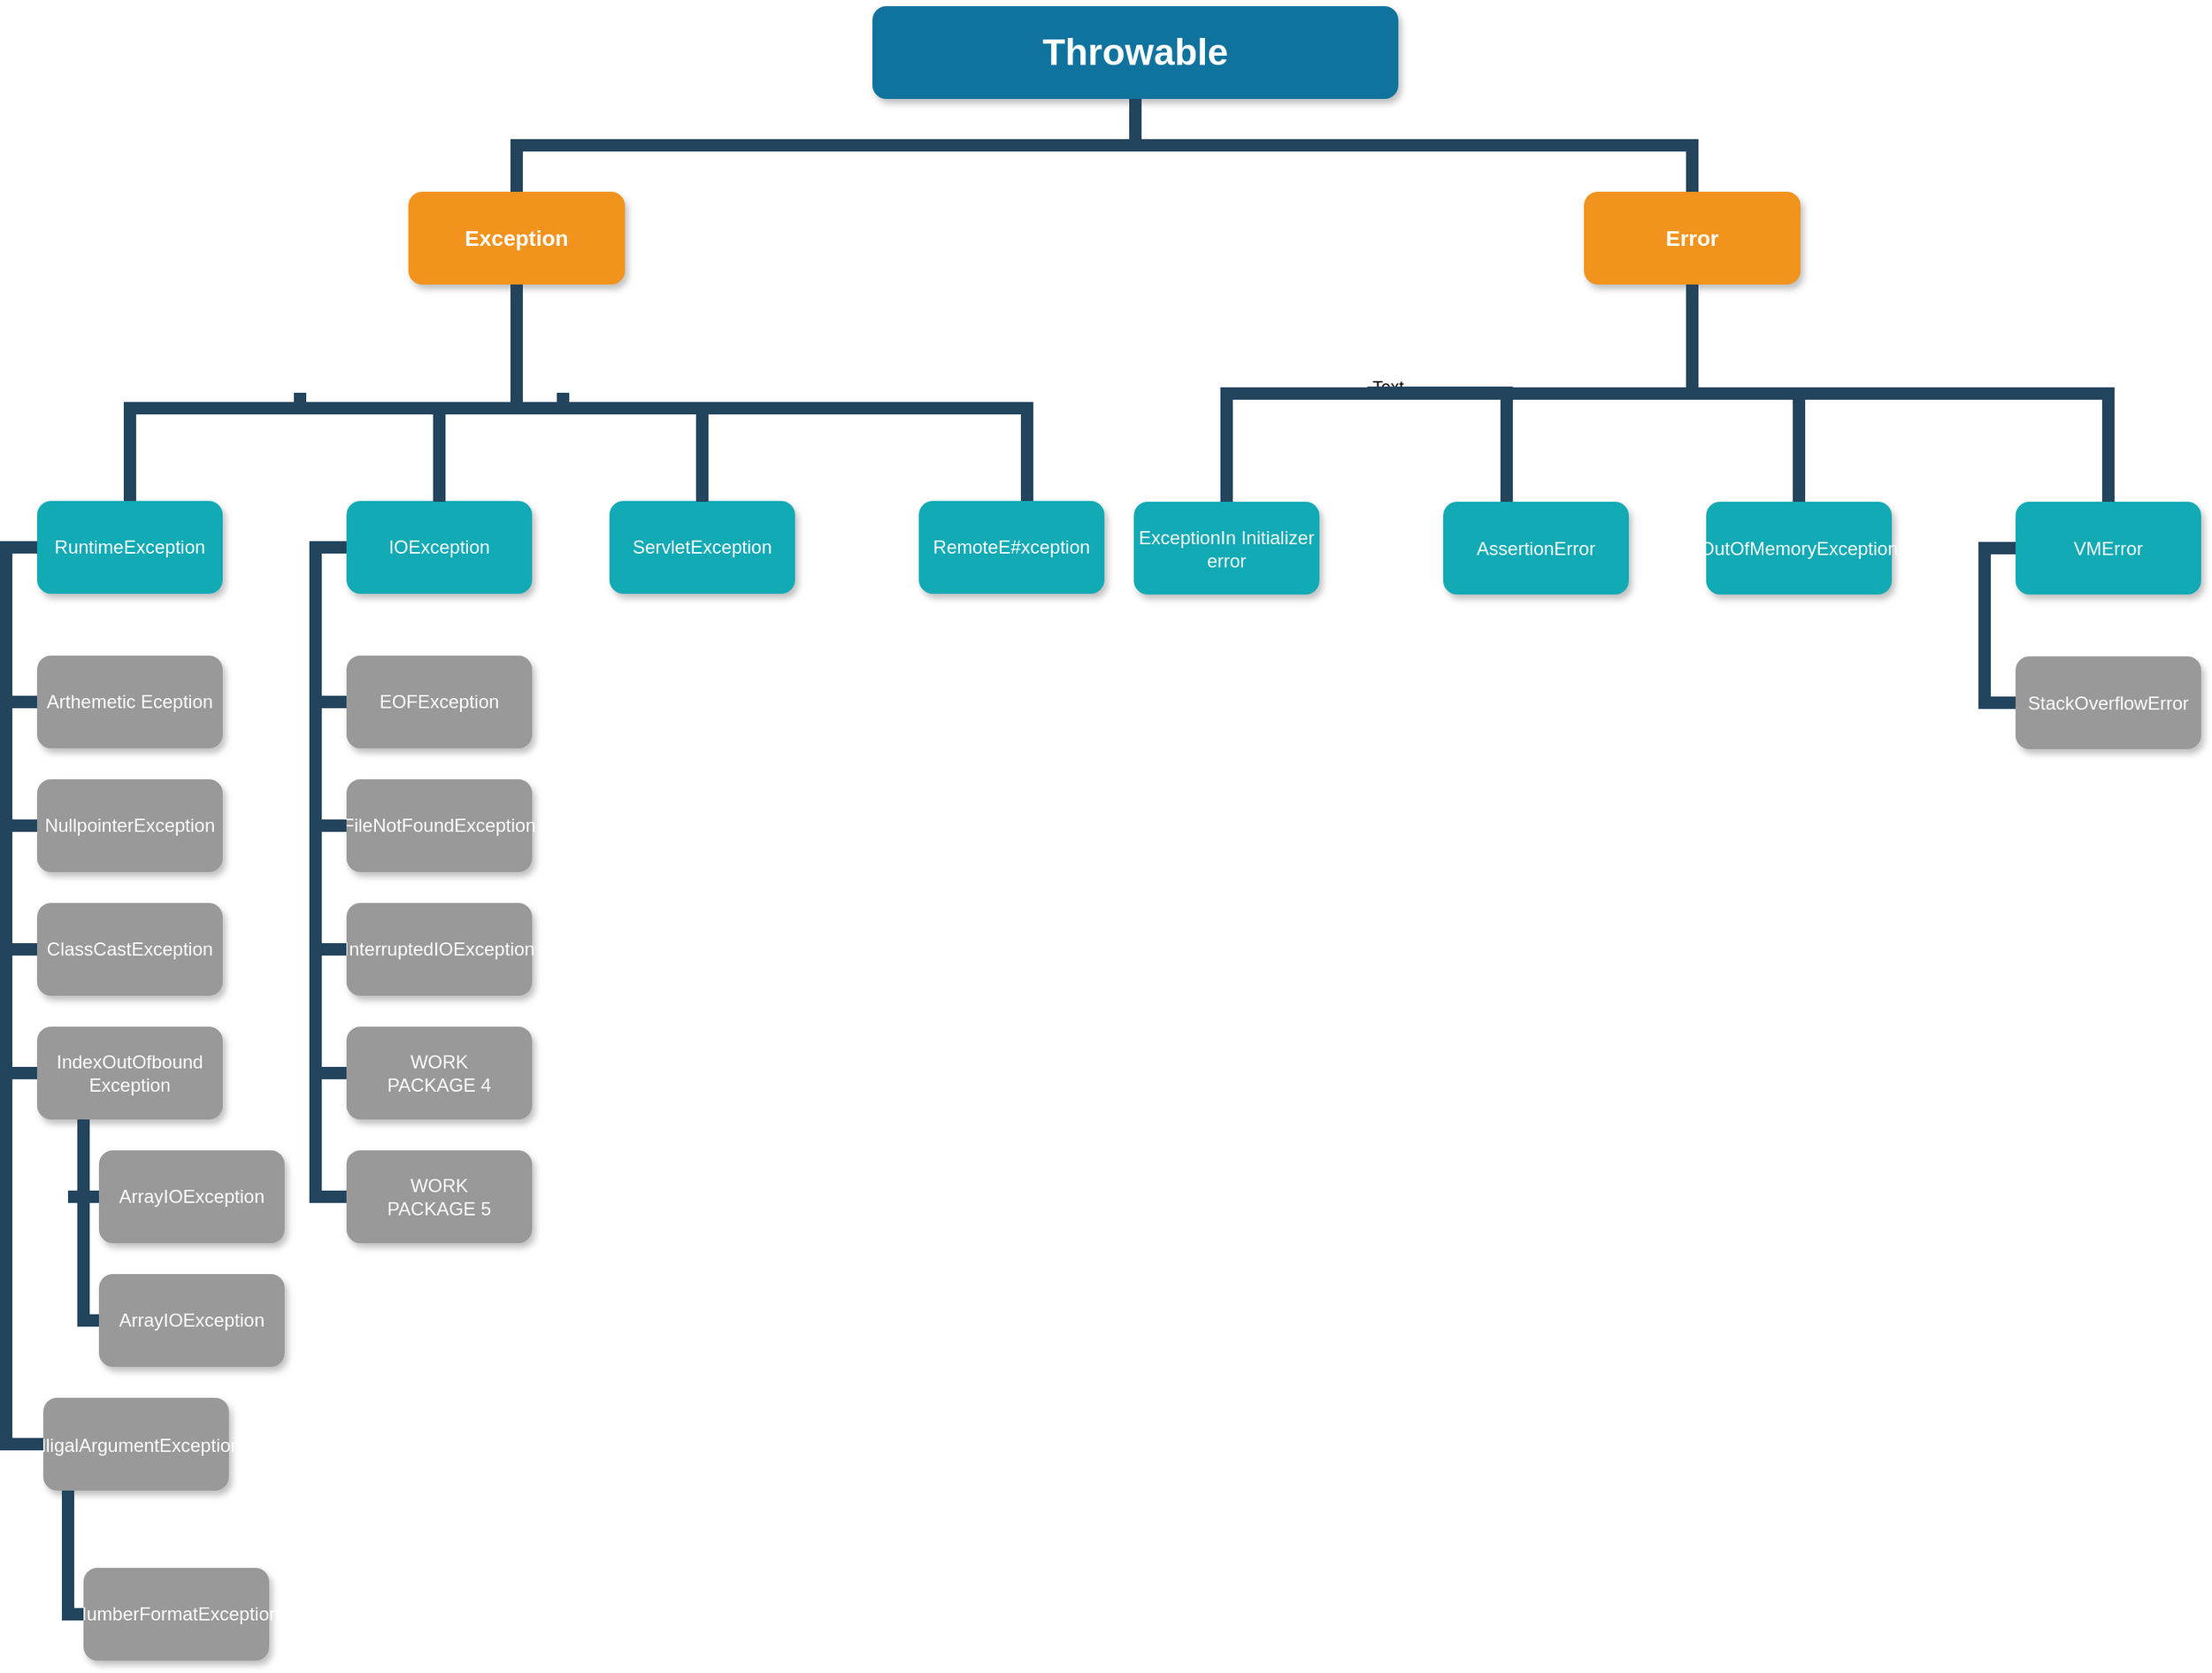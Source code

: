<mxfile version="14.7.7" type="github">
  <diagram name="Page-1" id="64c3da0e-402f-94eb-ee01-a36477274f13">
    <mxGraphModel dx="2155" dy="1023" grid="1" gridSize="10" guides="1" tooltips="1" connect="1" arrows="1" fold="1" page="1" pageScale="1" pageWidth="1169" pageHeight="826" background="none" math="0" shadow="0">
      <root>
        <mxCell id="0" />
        <mxCell id="1" parent="0" />
        <mxCell id="2" value="Throwable" style="whiteSpace=wrap;rounded=1;shadow=1;fillColor=#10739E;strokeColor=none;fontColor=#FFFFFF;fontStyle=1;fontSize=24" parent="1" vertex="1">
          <mxGeometry x="1000" y="50" width="340" height="60" as="geometry" />
        </mxCell>
        <mxCell id="3" value="Exception" style="whiteSpace=wrap;rounded=1;fillColor=#F2931E;strokeColor=none;shadow=1;fontColor=#FFFFFF;fontStyle=1;fontSize=14" parent="1" vertex="1">
          <mxGeometry x="700" y="170.0" width="140" height="60" as="geometry" />
        </mxCell>
        <mxCell id="5" value="Error" style="whiteSpace=wrap;rounded=1;fillColor=#F2931E;strokeColor=none;shadow=1;fontColor=#FFFFFF;fontStyle=1;fontSize=14" parent="1" vertex="1">
          <mxGeometry x="1460" y="170.0" width="140" height="60" as="geometry" />
        </mxCell>
        <mxCell id="10" value="RuntimeException" style="whiteSpace=wrap;rounded=1;fillColor=#12AAB5;strokeColor=none;shadow=1;fontColor=#FFFFFF;" parent="1" vertex="1">
          <mxGeometry x="460" y="370.0" width="120" height="60" as="geometry" />
        </mxCell>
        <mxCell id="12" value="IOException" style="whiteSpace=wrap;rounded=1;fillColor=#12AAB5;strokeColor=none;shadow=1;fontColor=#FFFFFF;" parent="1" vertex="1">
          <mxGeometry x="660" y="370.0" width="120" height="60" as="geometry" />
        </mxCell>
        <mxCell id="23" value="Arthemetic Eception" style="whiteSpace=wrap;rounded=1;fillColor=#999999;strokeColor=none;shadow=1;fontColor=#FFFFFF;fontStyle=0" parent="1" vertex="1">
          <mxGeometry x="460.0" y="470.0" width="120" height="60" as="geometry" />
        </mxCell>
        <mxCell id="24" value="NullpointerException" style="whiteSpace=wrap;rounded=1;fillColor=#999999;strokeColor=none;shadow=1;fontColor=#FFFFFF;fontStyle=0" parent="1" vertex="1">
          <mxGeometry x="460.0" y="550.0" width="120" height="60" as="geometry" />
        </mxCell>
        <mxCell id="25" value="ClassCastException" style="whiteSpace=wrap;rounded=1;fillColor=#999999;strokeColor=none;shadow=1;fontColor=#FFFFFF;fontStyle=0" parent="1" vertex="1">
          <mxGeometry x="460.0" y="630.0" width="120" height="60" as="geometry" />
        </mxCell>
        <mxCell id="26" value="IndexOutOfbound Exception" style="whiteSpace=wrap;rounded=1;fillColor=#999999;strokeColor=none;shadow=1;fontColor=#FFFFFF;fontStyle=0" parent="1" vertex="1">
          <mxGeometry x="460.0" y="710.0" width="120" height="60" as="geometry" />
        </mxCell>
        <mxCell id="27" value="ItlligalArgumentException" style="rounded=1;fillColor=#999999;strokeColor=none;shadow=1;fontColor=#FFFFFF;fontStyle=0" parent="1" vertex="1">
          <mxGeometry x="464.0" y="950" width="120" height="60" as="geometry" />
        </mxCell>
        <mxCell id="38" value="EOFException" style="whiteSpace=wrap;rounded=1;fillColor=#999999;strokeColor=none;shadow=1;fontColor=#FFFFFF;fontStyle=0" parent="1" vertex="1">
          <mxGeometry x="660.0" y="470.0" width="120" height="60" as="geometry" />
        </mxCell>
        <mxCell id="39" value="FileNotFoundException" style="whiteSpace=wrap;rounded=1;fillColor=#999999;strokeColor=none;shadow=1;fontColor=#FFFFFF;fontStyle=0" parent="1" vertex="1">
          <mxGeometry x="660" y="550" width="120" height="60" as="geometry" />
        </mxCell>
        <mxCell id="40" value="InterruptedIOException" style="whiteSpace=wrap;rounded=1;fillColor=#999999;strokeColor=none;shadow=1;fontColor=#FFFFFF;fontStyle=0" parent="1" vertex="1">
          <mxGeometry x="660.0" y="630.0" width="120" height="60" as="geometry" />
        </mxCell>
        <mxCell id="41" value="WORK&#xa;PACKAGE 4" style="whiteSpace=wrap;rounded=1;fillColor=#999999;strokeColor=none;shadow=1;fontColor=#FFFFFF;fontStyle=0" parent="1" vertex="1">
          <mxGeometry x="660.0" y="710.0" width="120" height="60" as="geometry" />
        </mxCell>
        <mxCell id="42" value="WORK&#xa;PACKAGE 5" style="whiteSpace=wrap;rounded=1;fillColor=#999999;strokeColor=none;shadow=1;fontColor=#FFFFFF;fontStyle=0" parent="1" vertex="1">
          <mxGeometry x="660" y="790.0" width="120" height="60" as="geometry" />
        </mxCell>
        <mxCell id="43" value="ServletException" style="whiteSpace=wrap;rounded=1;fillColor=#12AAB5;strokeColor=none;shadow=1;fontColor=#FFFFFF;" parent="1" vertex="1">
          <mxGeometry x="830.0" y="370.0" width="120" height="60" as="geometry" />
        </mxCell>
        <mxCell id="44" value="RemoteE#xception" style="whiteSpace=wrap;rounded=1;fillColor=#12AAB5;strokeColor=none;shadow=1;fontColor=#FFFFFF;" parent="1" vertex="1">
          <mxGeometry x="1030.0" y="370.0" width="120" height="60" as="geometry" />
        </mxCell>
        <mxCell id="103" value="" style="edgeStyle=elbowEdgeStyle;elbow=vertical;rounded=0;fontColor=#000000;endArrow=none;endFill=0;strokeWidth=8;strokeColor=#23445D;" parent="1" target="10" edge="1">
          <mxGeometry width="100" height="100" relative="1" as="geometry">
            <mxPoint x="770" y="290" as="sourcePoint" />
            <mxPoint x="370" y="220" as="targetPoint" />
            <Array as="points">
              <mxPoint x="660" y="310" />
            </Array>
          </mxGeometry>
        </mxCell>
        <mxCell id="105" value="" style="edgeStyle=elbowEdgeStyle;elbow=horizontal;rounded=0;fontColor=#000000;endArrow=none;endFill=0;strokeWidth=8;strokeColor=#23445D;" parent="1" source="10" target="23" edge="1">
          <mxGeometry width="100" height="100" relative="1" as="geometry">
            <mxPoint x="400" y="550" as="sourcePoint" />
            <mxPoint x="500" y="450" as="targetPoint" />
            <Array as="points">
              <mxPoint x="440" y="450" />
            </Array>
          </mxGeometry>
        </mxCell>
        <mxCell id="106" value="" style="edgeStyle=elbowEdgeStyle;elbow=horizontal;rounded=0;fontColor=#000000;endArrow=none;endFill=0;strokeWidth=8;strokeColor=#23445D;" parent="1" source="10" target="24" edge="1">
          <mxGeometry width="100" height="100" relative="1" as="geometry">
            <mxPoint x="470" y="410" as="sourcePoint" />
            <mxPoint x="470" y="510" as="targetPoint" />
            <Array as="points">
              <mxPoint x="440" y="470" />
            </Array>
          </mxGeometry>
        </mxCell>
        <mxCell id="107" value="" style="edgeStyle=elbowEdgeStyle;elbow=horizontal;rounded=0;fontColor=#000000;endArrow=none;endFill=0;strokeWidth=8;strokeColor=#23445D;" parent="1" source="10" target="27" edge="1">
          <mxGeometry width="100" height="100" relative="1" as="geometry">
            <mxPoint x="470" y="410" as="sourcePoint" />
            <mxPoint x="470" y="510" as="targetPoint" />
            <Array as="points">
              <mxPoint x="440" y="830" />
              <mxPoint x="440" y="610" />
            </Array>
          </mxGeometry>
        </mxCell>
        <mxCell id="109" value="" style="edgeStyle=elbowEdgeStyle;elbow=horizontal;rounded=0;fontColor=#000000;endArrow=none;endFill=0;strokeWidth=8;strokeColor=#23445D;" parent="1" source="10" target="26" edge="1">
          <mxGeometry width="100" height="100" relative="1" as="geometry">
            <mxPoint x="490" y="430" as="sourcePoint" />
            <mxPoint x="490" y="530" as="targetPoint" />
            <Array as="points">
              <mxPoint x="440" y="480" />
            </Array>
          </mxGeometry>
        </mxCell>
        <mxCell id="110" value="" style="edgeStyle=elbowEdgeStyle;elbow=horizontal;rounded=0;fontColor=#000000;endArrow=none;endFill=0;strokeWidth=8;strokeColor=#23445D;" parent="1" source="10" target="25" edge="1">
          <mxGeometry width="100" height="100" relative="1" as="geometry">
            <mxPoint x="500" y="440" as="sourcePoint" />
            <mxPoint x="500" y="540" as="targetPoint" />
            <Array as="points">
              <mxPoint x="440" y="500" />
            </Array>
          </mxGeometry>
        </mxCell>
        <mxCell id="111" value="" style="edgeStyle=elbowEdgeStyle;elbow=horizontal;rounded=0;fontColor=#000000;endArrow=none;endFill=0;strokeWidth=8;strokeColor=#23445D;" parent="1" target="38" edge="1">
          <mxGeometry width="100" height="100" relative="1" as="geometry">
            <mxPoint x="650" y="400.0" as="sourcePoint" />
            <mxPoint x="650" y="500.0" as="targetPoint" />
            <Array as="points">
              <mxPoint x="640" y="450" />
            </Array>
          </mxGeometry>
        </mxCell>
        <mxCell id="112" value="" style="edgeStyle=elbowEdgeStyle;elbow=horizontal;rounded=0;fontColor=#000000;endArrow=none;endFill=0;strokeWidth=8;strokeColor=#23445D;" parent="1" source="12" target="39" edge="1">
          <mxGeometry width="100" height="100" relative="1" as="geometry">
            <mxPoint x="650" y="400.0" as="sourcePoint" />
            <mxPoint x="650" y="580.0" as="targetPoint" />
            <Array as="points">
              <mxPoint x="640" y="490" />
            </Array>
          </mxGeometry>
        </mxCell>
        <mxCell id="113" value="" style="edgeStyle=elbowEdgeStyle;elbow=horizontal;rounded=0;fontColor=#000000;endArrow=none;endFill=0;strokeWidth=8;strokeColor=#23445D;" parent="1" source="12" target="42" edge="1">
          <mxGeometry width="100" height="100" relative="1" as="geometry">
            <mxPoint x="650" y="400.0" as="sourcePoint" />
            <mxPoint x="650.0" y="820.0" as="targetPoint" />
            <Array as="points">
              <mxPoint x="640" y="610" />
            </Array>
          </mxGeometry>
        </mxCell>
        <mxCell id="114" value="" style="edgeStyle=elbowEdgeStyle;elbow=horizontal;rounded=0;fontColor=#000000;endArrow=none;endFill=0;strokeWidth=8;strokeColor=#23445D;" parent="1" source="12" target="41" edge="1">
          <mxGeometry width="100" height="100" relative="1" as="geometry">
            <mxPoint x="650" y="400.0" as="sourcePoint" />
            <mxPoint x="650.0" y="740.0" as="targetPoint" />
            <Array as="points">
              <mxPoint x="640" y="570" />
            </Array>
          </mxGeometry>
        </mxCell>
        <mxCell id="115" value="" style="edgeStyle=elbowEdgeStyle;elbow=horizontal;rounded=0;fontColor=#000000;endArrow=none;endFill=0;strokeWidth=8;strokeColor=#23445D;" parent="1" source="12" target="40" edge="1">
          <mxGeometry width="100" height="100" relative="1" as="geometry">
            <mxPoint x="650" y="400.0" as="sourcePoint" />
            <mxPoint x="650" y="660.0" as="targetPoint" />
            <Array as="points">
              <mxPoint x="640" y="530" />
            </Array>
          </mxGeometry>
        </mxCell>
        <mxCell id="118" value="" style="edgeStyle=elbowEdgeStyle;elbow=horizontal;rounded=0;fontColor=#000000;endArrow=none;endFill=0;strokeWidth=8;strokeColor=#23445D;entryX=0.5;entryY=1;entryDx=0;entryDy=0;" parent="1" target="3" edge="1">
          <mxGeometry width="100" height="100" relative="1" as="geometry">
            <mxPoint x="740" y="310" as="sourcePoint" />
            <mxPoint x="480" y="300" as="targetPoint" />
            <Array as="points">
              <mxPoint x="770" y="300" />
              <mxPoint x="490" y="290" />
              <mxPoint x="740" y="300" />
            </Array>
          </mxGeometry>
        </mxCell>
        <mxCell id="123" value="" style="edgeStyle=elbowEdgeStyle;elbow=horizontal;rounded=0;fontColor=#000000;endArrow=none;endFill=0;strokeWidth=8;strokeColor=#23445D;" parent="1" source="44" edge="1">
          <mxGeometry width="100" height="100" relative="1" as="geometry">
            <mxPoint x="1000" y="400.0" as="sourcePoint" />
            <mxPoint x="740" y="310" as="targetPoint" />
            <Array as="points">
              <mxPoint x="1100" y="360" />
              <mxPoint x="1090" y="360" />
            </Array>
          </mxGeometry>
        </mxCell>
        <mxCell id="177" value="ExceptionIn Initializer error" style="whiteSpace=wrap;rounded=1;fillColor=#12AAB5;strokeColor=none;shadow=1;fontColor=#FFFFFF;" parent="1" vertex="1">
          <mxGeometry x="1169.0" y="370.5" width="120" height="60" as="geometry" />
        </mxCell>
        <mxCell id="178" value="AssertionError" style="whiteSpace=wrap;rounded=1;fillColor=#12AAB5;strokeColor=none;shadow=1;fontColor=#FFFFFF;" parent="1" vertex="1">
          <mxGeometry x="1369.0" y="370.5" width="120" height="60" as="geometry" />
        </mxCell>
        <mxCell id="199" value="OutOfMemoryException" style="whiteSpace=wrap;rounded=1;fillColor=#12AAB5;strokeColor=none;shadow=1;fontColor=#FFFFFF;" parent="1" vertex="1">
          <mxGeometry x="1539.0" y="370.5" width="120" height="60" as="geometry" />
        </mxCell>
        <mxCell id="200" value="VMError" style="whiteSpace=wrap;rounded=1;fillColor=#12AAB5;strokeColor=none;shadow=1;fontColor=#FFFFFF;" parent="1" vertex="1">
          <mxGeometry x="1739" y="370.5" width="120" height="60" as="geometry" />
        </mxCell>
        <mxCell id="206" value="StackOverflowError" style="whiteSpace=wrap;rounded=1;fillColor=#999999;strokeColor=none;shadow=1;fontColor=#FFFFFF;fontStyle=0" parent="1" vertex="1">
          <mxGeometry x="1739.0" y="470.5" width="120" height="60" as="geometry" />
        </mxCell>
        <mxCell id="216" value="" style="edgeStyle=elbowEdgeStyle;elbow=horizontal;rounded=0;fontColor=#000000;endArrow=none;endFill=0;strokeWidth=8;strokeColor=#23445D;" parent="1" source="200" target="206" edge="1">
          <mxGeometry width="100" height="100" relative="1" as="geometry">
            <mxPoint x="1709" y="400.5" as="sourcePoint" />
            <mxPoint x="1719.0" y="500.5" as="targetPoint" />
            <Array as="points">
              <mxPoint x="1719" y="450.5" />
            </Array>
          </mxGeometry>
        </mxCell>
        <mxCell id="225" value="" style="edgeStyle=elbowEdgeStyle;elbow=vertical;rounded=0;fontColor=#000000;endArrow=none;endFill=0;strokeWidth=8;strokeColor=#23445D;exitX=0.5;exitY=1;exitDx=0;exitDy=0;" parent="1" source="5" target="177" edge="1">
          <mxGeometry width="100" height="100" relative="1" as="geometry">
            <mxPoint x="1970" y="240" as="sourcePoint" />
            <mxPoint x="1650" y="190" as="targetPoint" />
          </mxGeometry>
        </mxCell>
        <mxCell id="fhC14FX3HRzDkxZ2h5Jv-241" value="Text" style="edgeLabel;html=1;align=center;verticalAlign=middle;resizable=0;points=[];" vertex="1" connectable="0" parent="225">
          <mxGeometry x="0.211" y="-5" relative="1" as="geometry">
            <mxPoint as="offset" />
          </mxGeometry>
        </mxCell>
        <mxCell id="226" value="" style="edgeStyle=elbowEdgeStyle;elbow=vertical;rounded=0;fontColor=#000000;endArrow=none;endFill=0;strokeWidth=8;strokeColor=#23445D;" parent="1" target="178" edge="1">
          <mxGeometry width="100" height="100" relative="1" as="geometry">
            <mxPoint x="1320" y="300" as="sourcePoint" />
            <mxPoint x="1499" y="260.5" as="targetPoint" />
            <Array as="points">
              <mxPoint x="1410" y="300" />
              <mxPoint x="1429" y="330.5" />
            </Array>
          </mxGeometry>
        </mxCell>
        <mxCell id="227" value="" style="edgeStyle=elbowEdgeStyle;elbow=vertical;rounded=0;fontColor=#000000;endArrow=none;endFill=0;strokeWidth=8;strokeColor=#23445D;" parent="1" source="5" target="199" edge="1">
          <mxGeometry width="100" height="100" relative="1" as="geometry">
            <mxPoint x="1900" y="290" as="sourcePoint" />
            <mxPoint x="2000" y="190" as="targetPoint" />
          </mxGeometry>
        </mxCell>
        <mxCell id="228" value="" style="edgeStyle=elbowEdgeStyle;elbow=vertical;rounded=0;fontColor=#000000;endArrow=none;endFill=0;strokeWidth=8;strokeColor=#23445D;" parent="1" source="5" target="200" edge="1">
          <mxGeometry width="100" height="100" relative="1" as="geometry">
            <mxPoint x="2160" y="290" as="sourcePoint" />
            <mxPoint x="2260" y="190" as="targetPoint" />
          </mxGeometry>
        </mxCell>
        <mxCell id="229" value="" style="edgeStyle=elbowEdgeStyle;elbow=vertical;rounded=0;fontColor=#000000;endArrow=none;endFill=0;strokeWidth=8;strokeColor=#23445D;" parent="1" source="2" target="3" edge="1">
          <mxGeometry width="100" height="100" relative="1" as="geometry">
            <mxPoint x="540" y="140" as="sourcePoint" />
            <mxPoint x="640" y="40" as="targetPoint" />
          </mxGeometry>
        </mxCell>
        <mxCell id="234" value="" style="edgeStyle=elbowEdgeStyle;elbow=vertical;rounded=0;fontColor=#000000;endArrow=none;endFill=0;strokeWidth=8;strokeColor=#23445D;" parent="1" source="2" target="5" edge="1">
          <mxGeometry width="100" height="100" relative="1" as="geometry">
            <mxPoint x="590" y="190" as="sourcePoint" />
            <mxPoint x="690" y="90" as="targetPoint" />
          </mxGeometry>
        </mxCell>
        <mxCell id="fhC14FX3HRzDkxZ2h5Jv-236" value="ArrayIOException" style="whiteSpace=wrap;rounded=1;fillColor=#999999;strokeColor=none;shadow=1;fontColor=#FFFFFF;fontStyle=0" vertex="1" parent="1">
          <mxGeometry x="500.0" y="790.0" width="120" height="60" as="geometry" />
        </mxCell>
        <mxCell id="fhC14FX3HRzDkxZ2h5Jv-238" value="" style="edgeStyle=elbowEdgeStyle;elbow=horizontal;rounded=0;fontColor=#000000;endArrow=none;endFill=0;strokeWidth=8;strokeColor=#23445D;exitX=0.25;exitY=1;exitDx=0;exitDy=0;entryX=0;entryY=0.5;entryDx=0;entryDy=0;" edge="1" parent="1" source="26" target="fhC14FX3HRzDkxZ2h5Jv-236">
          <mxGeometry width="100" height="100" relative="1" as="geometry">
            <mxPoint x="490" y="790" as="sourcePoint" />
            <mxPoint x="520" y="900" as="targetPoint" />
            <Array as="points">
              <mxPoint x="490" y="830" />
            </Array>
          </mxGeometry>
        </mxCell>
        <mxCell id="fhC14FX3HRzDkxZ2h5Jv-239" value="ArrayIOException" style="whiteSpace=wrap;rounded=1;fillColor=#999999;strokeColor=none;shadow=1;fontColor=#FFFFFF;fontStyle=0" vertex="1" parent="1">
          <mxGeometry x="500.0" y="870.0" width="120" height="60" as="geometry" />
        </mxCell>
        <mxCell id="fhC14FX3HRzDkxZ2h5Jv-240" value="NumberFormatException" style="whiteSpace=wrap;rounded=1;fillColor=#999999;strokeColor=none;shadow=1;fontColor=#FFFFFF;fontStyle=0" vertex="1" parent="1">
          <mxGeometry x="490.0" y="1060" width="120" height="60" as="geometry" />
        </mxCell>
        <mxCell id="fhC14FX3HRzDkxZ2h5Jv-248" value="" style="edgeStyle=elbowEdgeStyle;elbow=vertical;rounded=0;fontColor=#000000;endArrow=none;endFill=0;strokeWidth=8;strokeColor=#23445D;" edge="1" parent="1">
          <mxGeometry width="100" height="100" relative="1" as="geometry">
            <mxPoint x="630" y="300" as="sourcePoint" />
            <mxPoint x="720" y="370.5" as="targetPoint" />
            <Array as="points">
              <mxPoint x="700" y="310" />
              <mxPoint x="739" y="330.5" />
            </Array>
          </mxGeometry>
        </mxCell>
        <mxCell id="fhC14FX3HRzDkxZ2h5Jv-249" value="" style="edgeStyle=elbowEdgeStyle;elbow=vertical;rounded=0;fontColor=#000000;endArrow=none;endFill=0;strokeWidth=8;strokeColor=#23445D;" edge="1" parent="1">
          <mxGeometry width="100" height="100" relative="1" as="geometry">
            <mxPoint x="800" y="300" as="sourcePoint" />
            <mxPoint x="890" y="370.5" as="targetPoint" />
            <Array as="points">
              <mxPoint x="870" y="310" />
              <mxPoint x="909" y="330.5" />
            </Array>
          </mxGeometry>
        </mxCell>
        <mxCell id="fhC14FX3HRzDkxZ2h5Jv-251" value="" style="edgeStyle=elbowEdgeStyle;elbow=horizontal;rounded=0;fontColor=#000000;endArrow=none;endFill=0;strokeWidth=8;strokeColor=#23445D;exitX=0;exitY=0.5;exitDx=0;exitDy=0;" edge="1" parent="1" source="fhC14FX3HRzDkxZ2h5Jv-239">
          <mxGeometry width="100" height="100" relative="1" as="geometry">
            <mxPoint x="910" y="980" as="sourcePoint" />
            <mxPoint x="480" y="820" as="targetPoint" />
            <Array as="points">
              <mxPoint x="490" y="840" />
            </Array>
          </mxGeometry>
        </mxCell>
        <mxCell id="fhC14FX3HRzDkxZ2h5Jv-252" value="" style="edgeStyle=elbowEdgeStyle;elbow=horizontal;rounded=0;fontColor=#000000;endArrow=none;endFill=0;strokeWidth=8;strokeColor=#23445D;exitX=0;exitY=0.5;exitDx=0;exitDy=0;" edge="1" parent="1" source="fhC14FX3HRzDkxZ2h5Jv-240">
          <mxGeometry width="100" height="100" relative="1" as="geometry">
            <mxPoint x="464" y="1120" as="sourcePoint" />
            <mxPoint x="480" y="1010" as="targetPoint" />
            <Array as="points">
              <mxPoint x="480" y="1040" />
            </Array>
          </mxGeometry>
        </mxCell>
      </root>
    </mxGraphModel>
  </diagram>
</mxfile>
